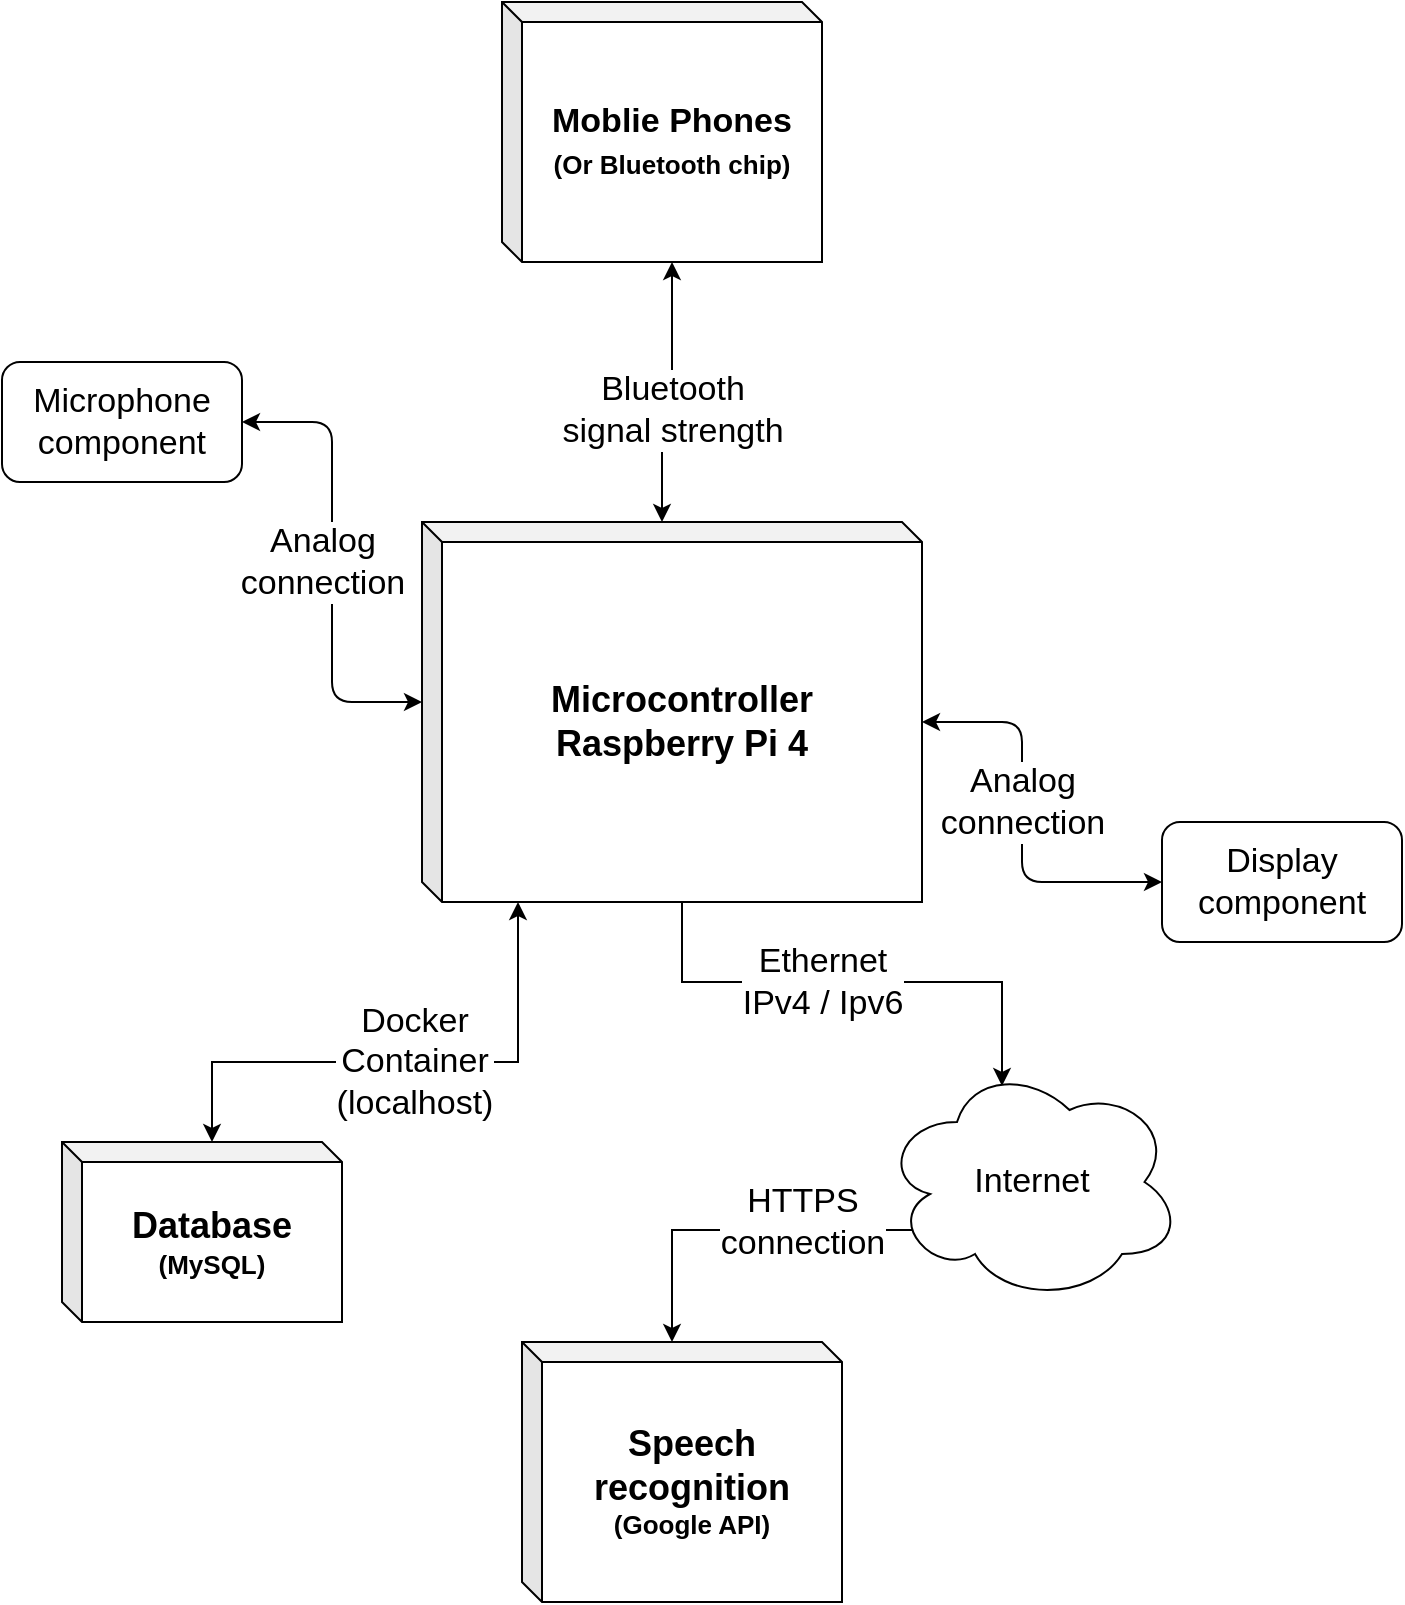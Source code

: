 <mxfile version="20.3.0" type="device"><diagram id="y5QaWxKYO__ScF6bjQx2" name="Page-1"><mxGraphModel dx="1408" dy="851" grid="1" gridSize="10" guides="1" tooltips="1" connect="1" arrows="1" fold="1" page="1" pageScale="1" pageWidth="827" pageHeight="1169" math="0" shadow="0"><root><mxCell id="0"/><mxCell id="1" parent="0"/><mxCell id="bdu-cC-fUGQQ6I3fpPKl-15" style="edgeStyle=orthogonalEdgeStyle;rounded=0;orthogonalLoop=1;jettySize=auto;html=1;exitX=0;exitY=0;exitDx=130;exitDy=190;exitPerimeter=0;entryX=0.4;entryY=0.1;entryDx=0;entryDy=0;entryPerimeter=0;fontSize=17;" parent="1" source="bdu-cC-fUGQQ6I3fpPKl-2" target="bdu-cC-fUGQQ6I3fpPKl-11" edge="1"><mxGeometry relative="1" as="geometry"/></mxCell><mxCell id="bdu-cC-fUGQQ6I3fpPKl-16" value="Ethernet&lt;br&gt;IPv4 / Ipv6" style="edgeLabel;html=1;align=center;verticalAlign=middle;resizable=0;points=[];fontSize=17;" parent="bdu-cC-fUGQQ6I3fpPKl-15" vertex="1" connectable="0"><mxGeometry x="-0.414" y="-1" relative="1" as="geometry"><mxPoint x="36" y="-1" as="offset"/></mxGeometry></mxCell><mxCell id="bdu-cC-fUGQQ6I3fpPKl-2" value="&lt;font style=&quot;font-size: 18px&quot;&gt;&lt;b&gt;Microcontroller&lt;br&gt;Raspberry Pi 4&lt;/b&gt;&lt;/font&gt;" style="shape=cube;whiteSpace=wrap;html=1;boundedLbl=1;backgroundOutline=1;darkOpacity=0.05;darkOpacity2=0.1;direction=east;size=10;" parent="1" vertex="1"><mxGeometry x="250" y="340" width="250" height="190" as="geometry"/></mxCell><mxCell id="bdu-cC-fUGQQ6I3fpPKl-3" value="&lt;b&gt;Moblie Phones&lt;br&gt;&lt;font style=&quot;font-size: 13px&quot;&gt;(Or Bluetooth chip)&lt;/font&gt;&lt;br&gt;&lt;/b&gt;" style="shape=cube;whiteSpace=wrap;html=1;boundedLbl=1;backgroundOutline=1;darkOpacity=0.05;darkOpacity2=0.1;size=10;fontSize=17;" parent="1" vertex="1"><mxGeometry x="290" y="80" width="160" height="130" as="geometry"/></mxCell><mxCell id="bdu-cC-fUGQQ6I3fpPKl-4" value="&lt;font&gt;&lt;b&gt;&lt;span style=&quot;font-size: 18px&quot;&gt;Speech recognition&lt;/span&gt;&lt;br&gt;&lt;font style=&quot;font-size: 13px&quot;&gt;(Google API)&lt;/font&gt;&lt;/b&gt;&lt;/font&gt;" style="shape=cube;whiteSpace=wrap;html=1;boundedLbl=1;backgroundOutline=1;darkOpacity=0.05;darkOpacity2=0.1;size=10;" parent="1" vertex="1"><mxGeometry x="300" y="750" width="160" height="130" as="geometry"/></mxCell><mxCell id="bdu-cC-fUGQQ6I3fpPKl-5" value="&lt;font style=&quot;&quot;&gt;&lt;span style=&quot;font-weight: bold; font-size: 18px;&quot;&gt;Database&lt;/span&gt;&lt;br&gt;&lt;font size=&quot;1&quot; style=&quot;&quot;&gt;&lt;b style=&quot;font-size: 13px;&quot;&gt;(MySQL)&lt;/b&gt;&lt;/font&gt;&lt;br&gt;&lt;/font&gt;" style="shape=cube;whiteSpace=wrap;html=1;boundedLbl=1;backgroundOutline=1;darkOpacity=0.05;darkOpacity2=0.1;size=10;" parent="1" vertex="1"><mxGeometry x="70" y="650" width="140" height="90" as="geometry"/></mxCell><mxCell id="bdu-cC-fUGQQ6I3fpPKl-8" value="Microphone&lt;br&gt;component" style="rounded=1;whiteSpace=wrap;html=1;fontSize=17;" parent="1" vertex="1"><mxGeometry x="40" y="260" width="120" height="60" as="geometry"/></mxCell><mxCell id="bdu-cC-fUGQQ6I3fpPKl-18" style="edgeStyle=orthogonalEdgeStyle;rounded=0;orthogonalLoop=1;jettySize=auto;html=1;exitX=0.96;exitY=0.7;exitDx=0;exitDy=0;exitPerimeter=0;entryX=0;entryY=0;entryDx=75;entryDy=0;entryPerimeter=0;fontSize=17;" parent="1" source="bdu-cC-fUGQQ6I3fpPKl-11" target="bdu-cC-fUGQQ6I3fpPKl-4" edge="1"><mxGeometry relative="1" as="geometry"/></mxCell><mxCell id="bdu-cC-fUGQQ6I3fpPKl-20" value="HTTPS&lt;br&gt;connection" style="edgeLabel;html=1;align=center;verticalAlign=middle;resizable=0;points=[];fontSize=17;" parent="bdu-cC-fUGQQ6I3fpPKl-18" vertex="1" connectable="0"><mxGeometry x="-0.036" relative="1" as="geometry"><mxPoint x="-37" y="-4" as="offset"/></mxGeometry></mxCell><mxCell id="bdu-cC-fUGQQ6I3fpPKl-11" value="Internet" style="ellipse;shape=cloud;whiteSpace=wrap;html=1;fontSize=17;" parent="1" vertex="1"><mxGeometry x="480" y="610" width="150" height="120" as="geometry"/></mxCell><mxCell id="bdu-cC-fUGQQ6I3fpPKl-12" value="Display&lt;br&gt;component" style="rounded=1;whiteSpace=wrap;html=1;fontSize=17;" parent="1" vertex="1"><mxGeometry x="620" y="490" width="120" height="60" as="geometry"/></mxCell><mxCell id="bdu-cC-fUGQQ6I3fpPKl-23" value="" style="endArrow=classic;startArrow=classic;html=1;fontSize=17;entryX=0;entryY=0;entryDx=0;entryDy=90;entryPerimeter=0;exitX=1;exitY=0.5;exitDx=0;exitDy=0;edgeStyle=orthogonalEdgeStyle;" parent="1" source="bdu-cC-fUGQQ6I3fpPKl-8" target="bdu-cC-fUGQQ6I3fpPKl-2" edge="1"><mxGeometry width="50" height="50" relative="1" as="geometry"><mxPoint x="400" y="330" as="sourcePoint"/><mxPoint x="450" y="280" as="targetPoint"/></mxGeometry></mxCell><mxCell id="bdu-cC-fUGQQ6I3fpPKl-24" value="Analog&lt;br&gt;connection" style="edgeLabel;html=1;align=center;verticalAlign=middle;resizable=0;points=[];fontSize=17;" parent="bdu-cC-fUGQQ6I3fpPKl-23" vertex="1" connectable="0"><mxGeometry x="0.197" y="2" relative="1" as="geometry"><mxPoint x="-7" y="-23" as="offset"/></mxGeometry></mxCell><mxCell id="bdu-cC-fUGQQ6I3fpPKl-26" value="" style="endArrow=classic;startArrow=classic;html=1;fontSize=17;entryX=0;entryY=0.5;entryDx=0;entryDy=0;exitX=0;exitY=0;exitDx=250;exitDy=100;edgeStyle=orthogonalEdgeStyle;exitPerimeter=0;" parent="1" source="bdu-cC-fUGQQ6I3fpPKl-2" target="bdu-cC-fUGQQ6I3fpPKl-12" edge="1"><mxGeometry width="50" height="50" relative="1" as="geometry"><mxPoint x="530" y="400" as="sourcePoint"/><mxPoint x="710" y="450" as="targetPoint"/><Array as="points"><mxPoint x="550" y="440"/><mxPoint x="550" y="520"/></Array></mxGeometry></mxCell><mxCell id="bdu-cC-fUGQQ6I3fpPKl-27" value="Analog&lt;br&gt;connection" style="edgeLabel;html=1;align=center;verticalAlign=middle;resizable=0;points=[];fontSize=17;" parent="bdu-cC-fUGQQ6I3fpPKl-26" vertex="1" connectable="0"><mxGeometry x="0.197" y="2" relative="1" as="geometry"><mxPoint x="-2" y="-30" as="offset"/></mxGeometry></mxCell><mxCell id="bdu-cC-fUGQQ6I3fpPKl-33" value="" style="endArrow=classic;startArrow=classic;html=1;fontSize=17;entryX=0;entryY=0;entryDx=85;entryDy=130;entryPerimeter=0;exitX=0;exitY=0;exitDx=120;exitDy=0;edgeStyle=orthogonalEdgeStyle;exitPerimeter=0;" parent="1" source="bdu-cC-fUGQQ6I3fpPKl-2" target="bdu-cC-fUGQQ6I3fpPKl-3" edge="1"><mxGeometry width="50" height="50" relative="1" as="geometry"><mxPoint x="170" y="550" as="sourcePoint"/><mxPoint x="260" y="440" as="targetPoint"/></mxGeometry></mxCell><mxCell id="bdu-cC-fUGQQ6I3fpPKl-34" value="Bluetooth&lt;br&gt;signal strength" style="edgeLabel;html=1;align=center;verticalAlign=middle;resizable=0;points=[];fontSize=17;" parent="bdu-cC-fUGQQ6I3fpPKl-33" vertex="1" connectable="0"><mxGeometry x="0.197" y="2" relative="1" as="geometry"><mxPoint x="2" y="20" as="offset"/></mxGeometry></mxCell><mxCell id="79RnXfUqMBdC_m-QYCoY-1" value="" style="endArrow=classic;startArrow=classic;html=1;rounded=0;exitX=0;exitY=0;exitDx=75;exitDy=0;exitPerimeter=0;edgeStyle=orthogonalEdgeStyle;entryX=0.192;entryY=1;entryDx=0;entryDy=0;entryPerimeter=0;" edge="1" parent="1" source="bdu-cC-fUGQQ6I3fpPKl-5" target="bdu-cC-fUGQQ6I3fpPKl-2"><mxGeometry width="50" height="50" relative="1" as="geometry"><mxPoint x="390" y="620" as="sourcePoint"/><mxPoint x="300" y="560" as="targetPoint"/><Array as="points"><mxPoint x="145" y="610"/><mxPoint x="298" y="610"/></Array></mxGeometry></mxCell><mxCell id="79RnXfUqMBdC_m-QYCoY-2" value="Docker&lt;br&gt;Container&lt;br&gt;(localhost)" style="edgeLabel;html=1;align=center;verticalAlign=middle;resizable=0;points=[];fontSize=17;" vertex="1" connectable="0" parent="79RnXfUqMBdC_m-QYCoY-1"><mxGeometry x="0.126" relative="1" as="geometry"><mxPoint x="-13" as="offset"/></mxGeometry></mxCell></root></mxGraphModel></diagram></mxfile>